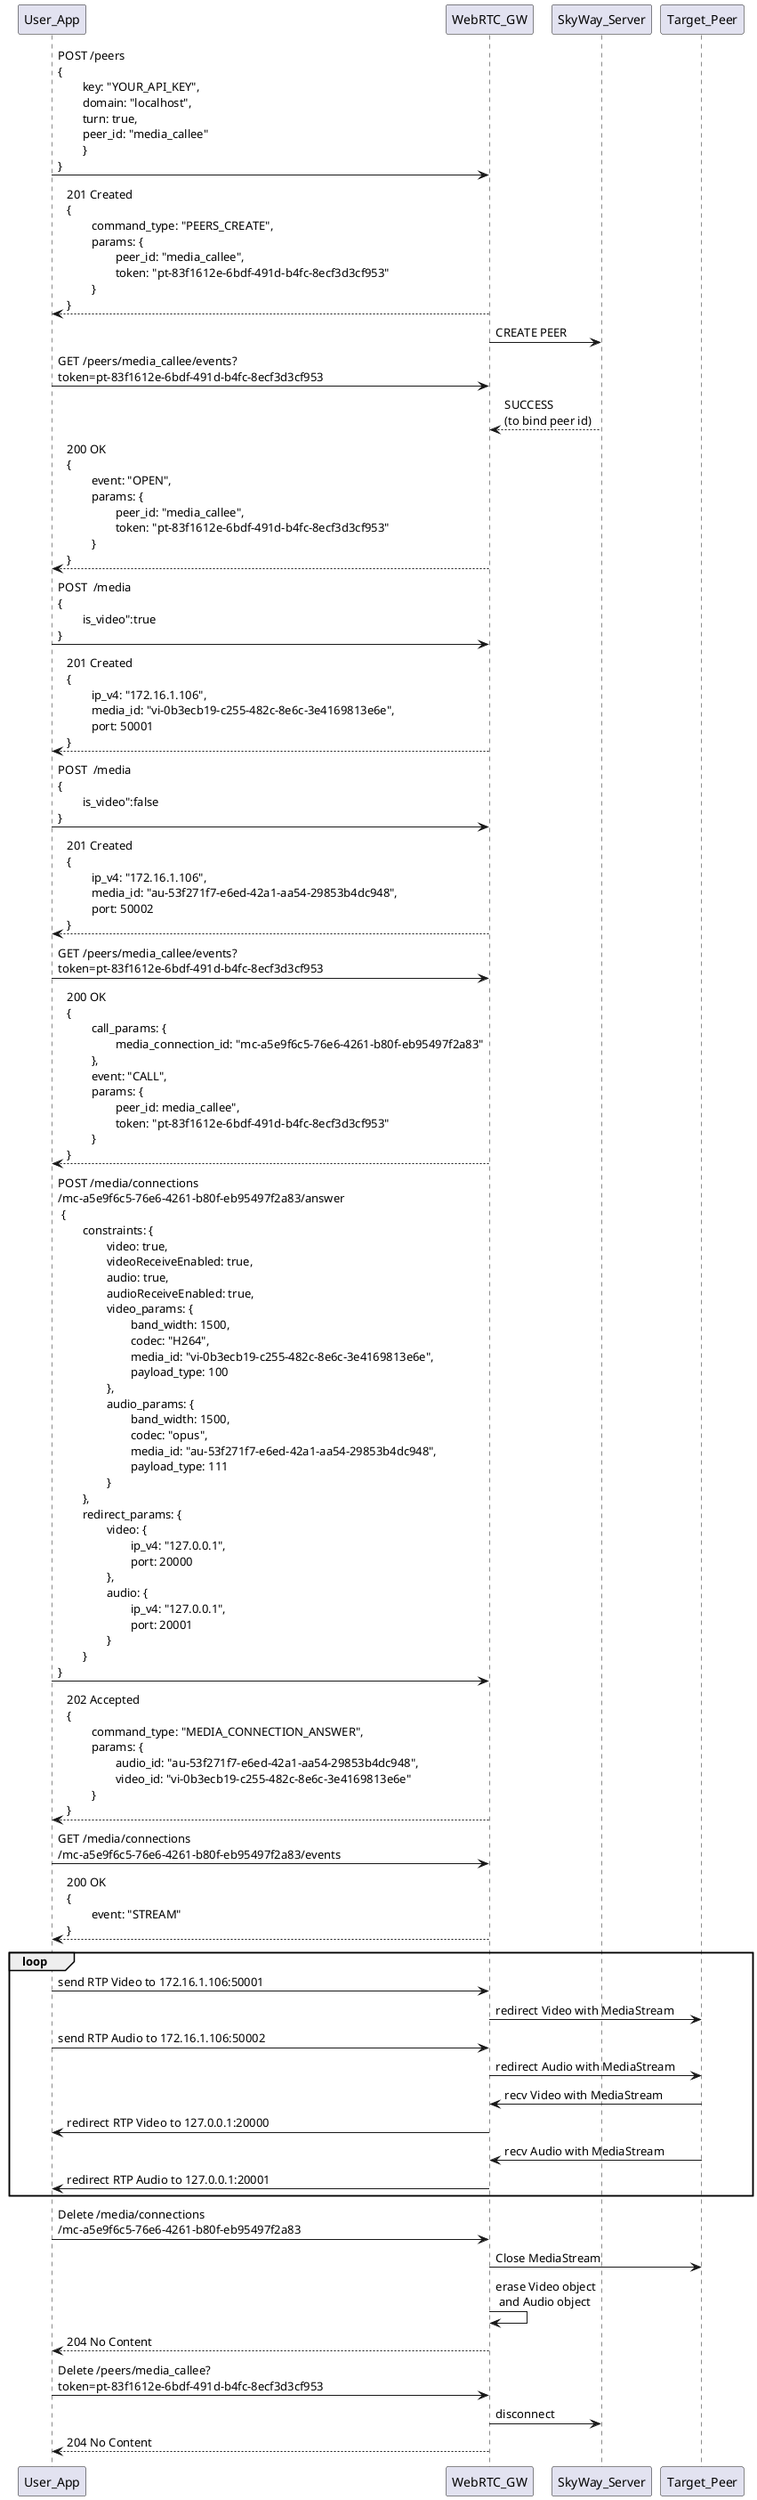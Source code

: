 @startuml

User_App -> WebRTC_GW: POST /peers \n{\n\tkey: "YOUR_API_KEY",\n\tdomain: "localhost", \n\tturn: true,\n\tpeer_id: "media_callee"\n\t}\n}
WebRTC_GW --> User_App: 201 Created\n{\n\tcommand_type: "PEERS_CREATE",\n\tparams: {\n\t\tpeer_id: "media_callee",\n\t\ttoken: "pt-83f1612e-6bdf-491d-b4fc-8ecf3d3cf953"\n\t}\n}

WebRTC_GW -> SkyWay_Server: CREATE PEER
User_App -> WebRTC_GW: GET /peers/media_callee/events?\ntoken=pt-83f1612e-6bdf-491d-b4fc-8ecf3d3cf953
SkyWay_Server --> WebRTC_GW: SUCCESS\n(to bind peer id)
WebRTC_GW --> User_App: 200 OK\n{\n\tevent: "OPEN",\n\tparams: {\n\t\tpeer_id: "media_callee",\n\t\ttoken: "pt-83f1612e-6bdf-491d-b4fc-8ecf3d3cf953"\n\t}\n}

User_App -> WebRTC_GW: POST  /media \n{\n\tis_video":true\n}
WebRTC_GW --> User_App: 201 Created\n{\n\tip_v4: "172.16.1.106",\n\tmedia_id: "vi-0b3ecb19-c255-482c-8e6c-3e4169813e6e",\n\tport: 50001\n}

User_App -> WebRTC_GW: POST  /media \n{\n\tis_video":false\n}
WebRTC_GW --> User_App: 201 Created\n{\n\tip_v4: "172.16.1.106",\n\tmedia_id: "au-53f271f7-e6ed-42a1-aa54-29853b4dc948",\n\tport: 50002\n}

User_App -> WebRTC_GW: GET /peers/media_callee/events?\ntoken=pt-83f1612e-6bdf-491d-b4fc-8ecf3d3cf953
WebRTC_GW --> User_App: 200 OK\n{\n\tcall_params: {\n\t\tmedia_connection_id: "mc-a5e9f6c5-76e6-4261-b80f-eb95497f2a83"\n\t},\n\tevent: "CALL",\n\tparams: {\n\t\tpeer_id: media_callee",\n\t\ttoken: "pt-83f1612e-6bdf-491d-b4fc-8ecf3d3cf953"\n\t}\n}

User_App -> WebRTC_GW: POST /media/connections\n/mc-a5e9f6c5-76e6-4261-b80f-eb95497f2a83/answer\n {\n\tconstraints: {\n\t\tvideo: true,\n\t\tvideoReceiveEnabled: true,\n\t\taudio: true,\n\t\taudioReceiveEnabled: true,\n\t\tvideo_params: {\n\t\t\tband_width: 1500,\n\t\t\tcodec: "H264",\n\t\t\tmedia_id: "vi-0b3ecb19-c255-482c-8e6c-3e4169813e6e",\n\t\t\tpayload_type: 100\n\t\t},\n\t\taudio_params: {\n\t\t\tband_width: 1500, \n\t\t\tcodec: "opus",\n\t\t\tmedia_id: "au-53f271f7-e6ed-42a1-aa54-29853b4dc948",\n\t\t\tpayload_type: 111\n\t\t}\n\t},\n\tredirect_params: {\n\t\tvideo: {\n\t\t\tip_v4: "127.0.0.1",\n\t\t\tport: 20000\n\t\t},\n\t\taudio: {\n\t\t\tip_v4: "127.0.0.1",\n\t\t\tport: 20001\n\t\t}\n\t}\n}
WebRTC_GW --> User_App: 202 Accepted\n{\n\tcommand_type: "MEDIA_CONNECTION_ANSWER",\n\tparams: {\n\t\taudio_id: "au-53f271f7-e6ed-42a1-aa54-29853b4dc948",\n\t\tvideo_id: "vi-0b3ecb19-c255-482c-8e6c-3e4169813e6e"\n\t}\n}

User_App -> WebRTC_GW: GET /media/connections\n/mc-a5e9f6c5-76e6-4261-b80f-eb95497f2a83/events
WebRTC_GW --> User_App: 200 OK\n{\n\tevent: "STREAM"\n}

loop
User_App -> WebRTC_GW: send RTP Video to 172.16.1.106:50001
WebRTC_GW -> Target_Peer: redirect Video with MediaStream
User_App -> WebRTC_GW: send RTP Audio to 172.16.1.106:50002
WebRTC_GW -> Target_Peer: redirect Audio with MediaStream
Target_Peer -> WebRTC_GW: recv Video with MediaStream
WebRTC_GW -> User_App: redirect RTP Video to 127.0.0.1:20000
Target_Peer -> WebRTC_GW: recv Audio with MediaStream
WebRTC_GW -> User_App: redirect RTP Audio to 127.0.0.1:20001
end

User_App -> WebRTC_GW: Delete /media/connections\n/mc-a5e9f6c5-76e6-4261-b80f-eb95497f2a83
WebRTC_GW -> Target_Peer: Close MediaStream
WebRTC_GW -> WebRTC_GW: erase Video object\n and Audio object
WebRTC_GW --> User_App: 204 No Content
User_App -> WebRTC_GW: Delete /peers/media_callee?\ntoken=pt-83f1612e-6bdf-491d-b4fc-8ecf3d3cf953
WebRTC_GW -> SkyWay_Server: disconnect
WebRTC_GW --> User_App: 204 No Content
@enduml
